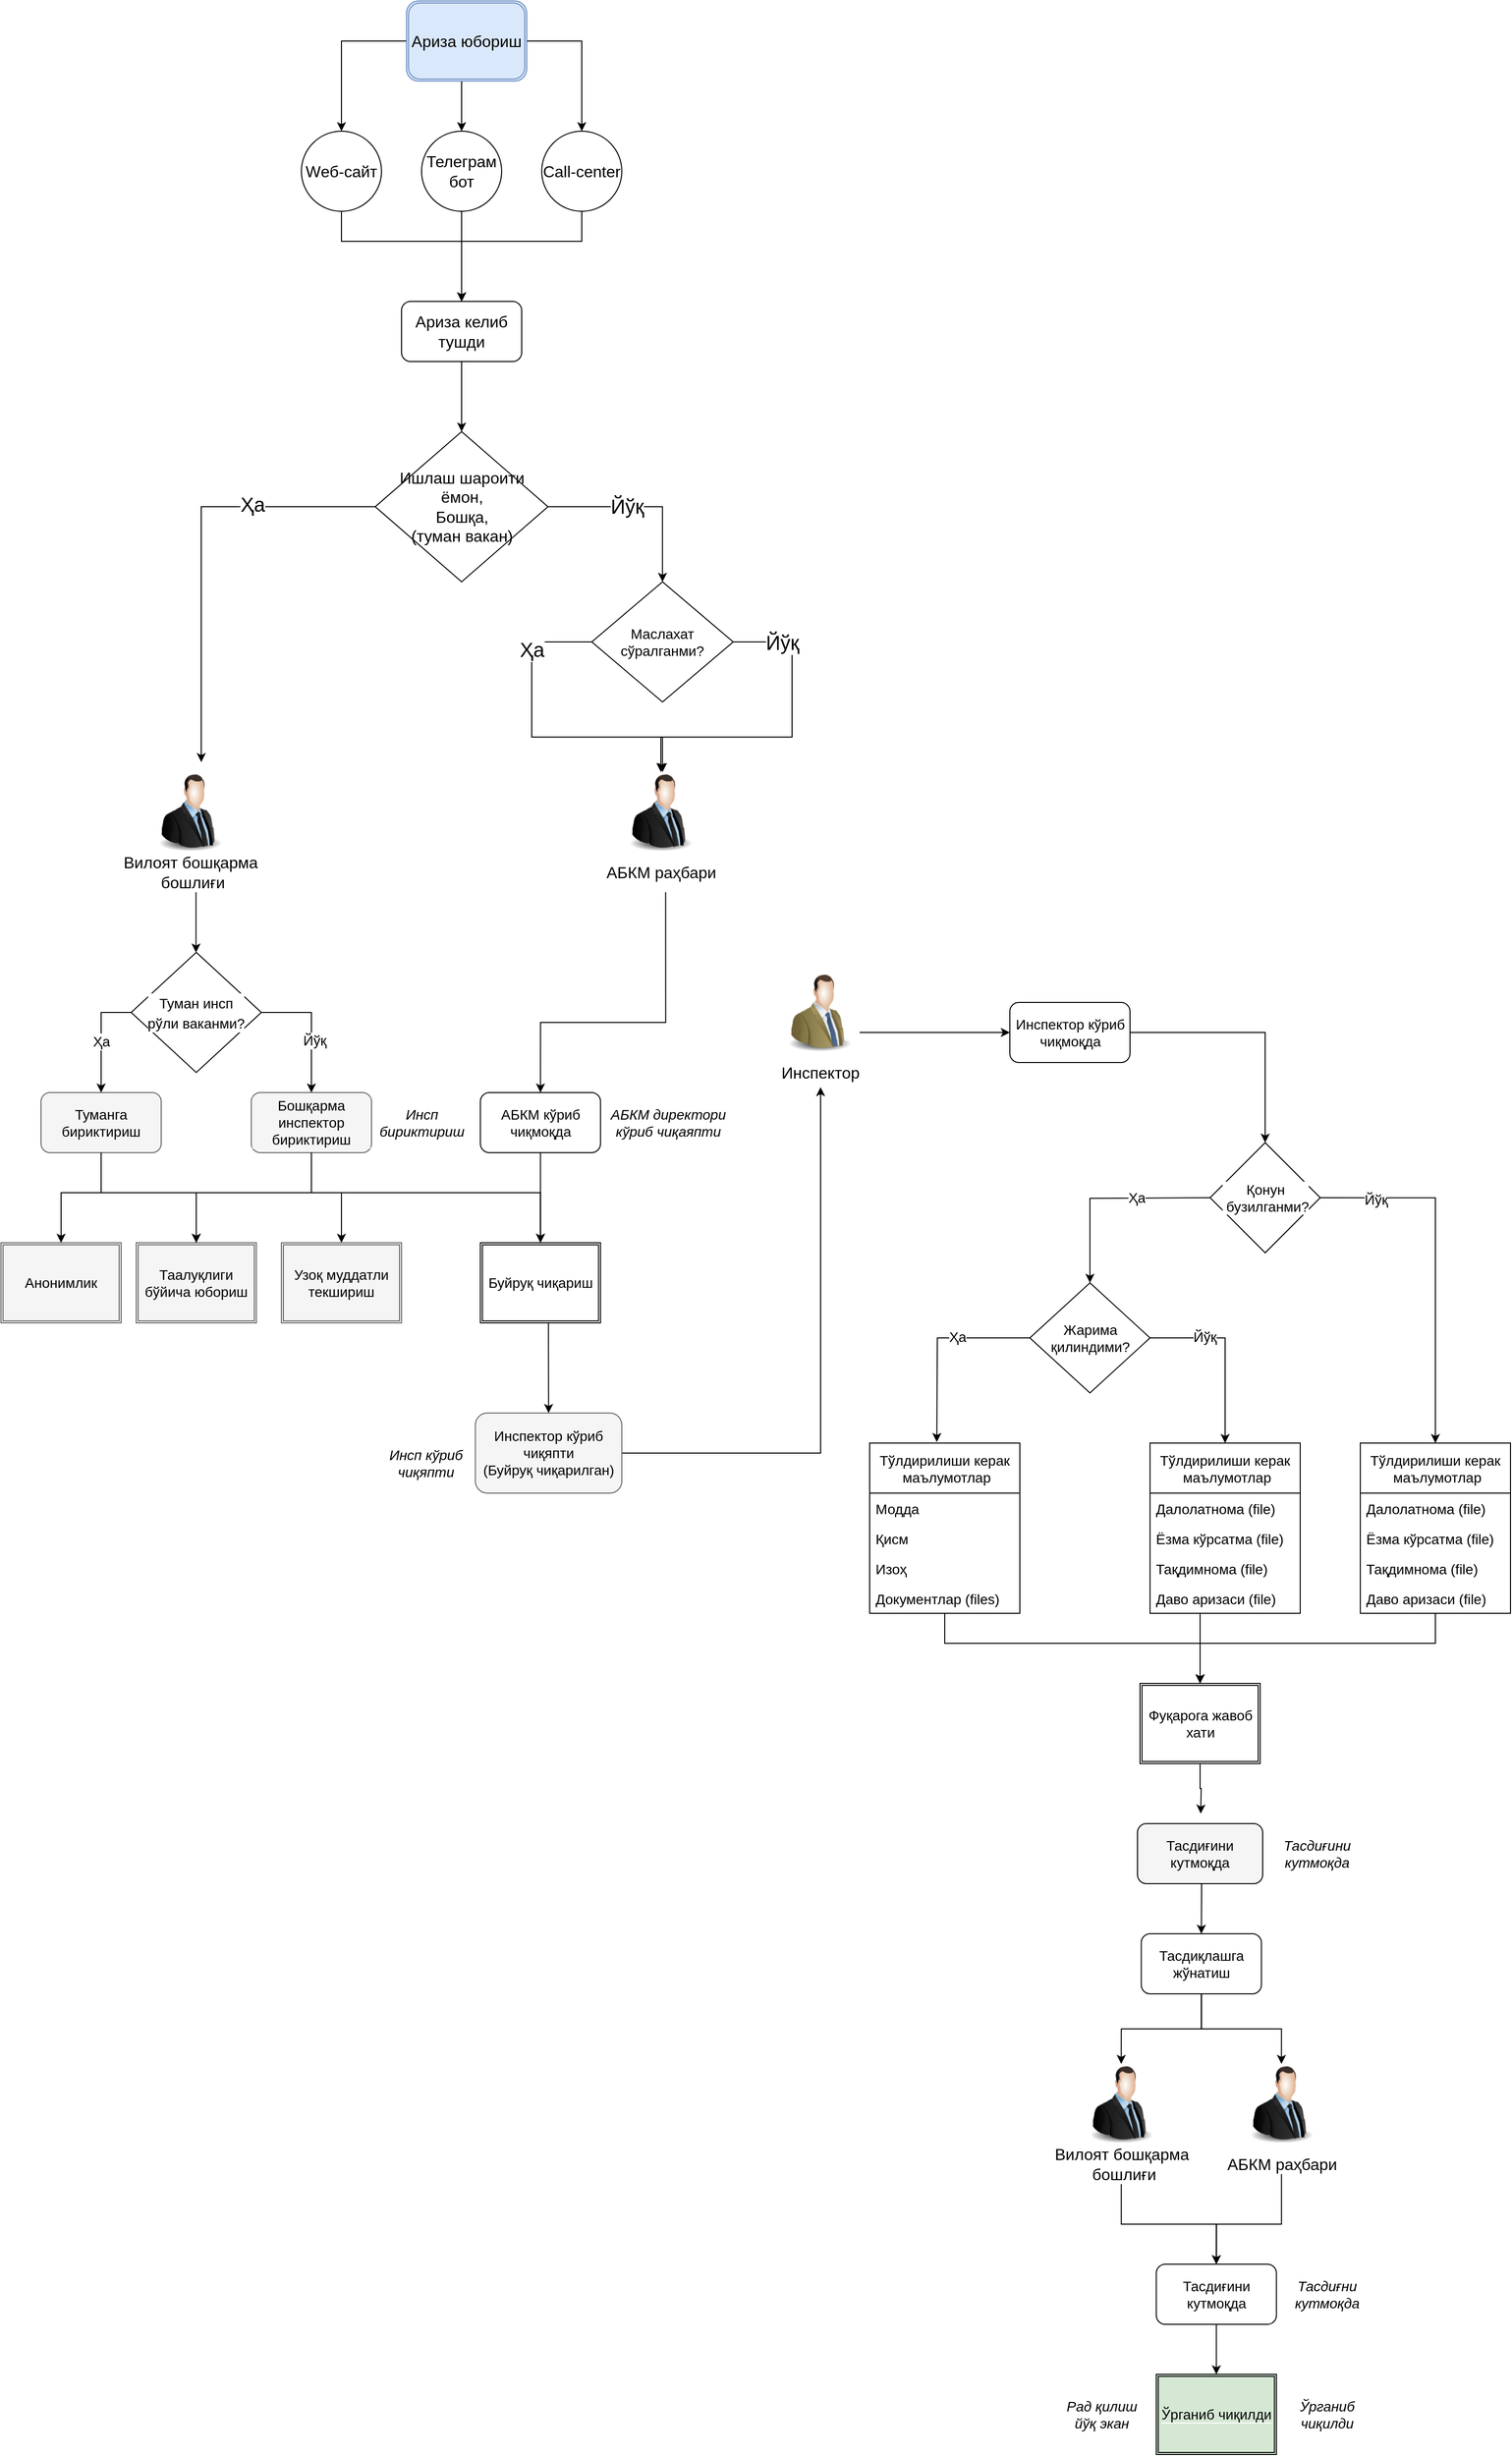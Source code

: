 <mxfile version="15.6.8" type="github">
  <diagram id="inNNHL4jC_mw0NiZv7Ve" name="Page-1">
    <mxGraphModel dx="2035" dy="1770" grid="1" gridSize="10" guides="1" tooltips="1" connect="1" arrows="1" fold="1" page="1" pageScale="1" pageWidth="850" pageHeight="1100" math="0" shadow="0">
      <root>
        <mxCell id="0" />
        <mxCell id="1" parent="0" />
        <mxCell id="tCPC2FqYTnkMphjOXLfU-107" style="edgeStyle=orthogonalEdgeStyle;rounded=0;orthogonalLoop=1;jettySize=auto;html=1;entryX=0.5;entryY=0;entryDx=0;entryDy=0;labelBackgroundColor=default;fontSize=14;fontColor=default;strokeColor=default;fillColor=default;" parent="1" source="mBkj3tF8xL0pVeo7LYhA-1" target="mBkj3tF8xL0pVeo7LYhA-4" edge="1">
          <mxGeometry relative="1" as="geometry" />
        </mxCell>
        <mxCell id="tCPC2FqYTnkMphjOXLfU-108" style="edgeStyle=orthogonalEdgeStyle;rounded=0;orthogonalLoop=1;jettySize=auto;html=1;entryX=0.5;entryY=0;entryDx=0;entryDy=0;labelBackgroundColor=default;fontSize=14;fontColor=default;strokeColor=default;fillColor=default;" parent="1" source="mBkj3tF8xL0pVeo7LYhA-1" target="mBkj3tF8xL0pVeo7LYhA-2" edge="1">
          <mxGeometry relative="1" as="geometry" />
        </mxCell>
        <mxCell id="tCPC2FqYTnkMphjOXLfU-109" style="edgeStyle=orthogonalEdgeStyle;rounded=0;orthogonalLoop=1;jettySize=auto;html=1;entryX=0.5;entryY=0;entryDx=0;entryDy=0;labelBackgroundColor=default;fontSize=14;fontColor=default;strokeColor=default;fillColor=default;" parent="1" source="mBkj3tF8xL0pVeo7LYhA-1" target="mBkj3tF8xL0pVeo7LYhA-3" edge="1">
          <mxGeometry relative="1" as="geometry">
            <Array as="points">
              <mxPoint x="360" y="20" />
              <mxPoint x="360" y="20" />
            </Array>
          </mxGeometry>
        </mxCell>
        <mxCell id="mBkj3tF8xL0pVeo7LYhA-1" value="&lt;font style=&quot;font-size: 16px&quot;&gt;Aриза юбориш&lt;/font&gt;" style="shape=ext;double=1;rounded=1;whiteSpace=wrap;html=1;fillColor=#dae8fc;strokeColor=#6c8ebf;fontColor=default;" parent="1" vertex="1">
          <mxGeometry x="305" y="-20" width="120" height="80" as="geometry" />
        </mxCell>
        <mxCell id="tCPC2FqYTnkMphjOXLfU-102" style="edgeStyle=orthogonalEdgeStyle;rounded=0;orthogonalLoop=1;jettySize=auto;html=1;entryX=0.5;entryY=0;entryDx=0;entryDy=0;labelBackgroundColor=default;fontSize=14;fontColor=default;strokeColor=default;fillColor=default;" parent="1" source="mBkj3tF8xL0pVeo7LYhA-2" target="mBkj3tF8xL0pVeo7LYhA-5" edge="1">
          <mxGeometry relative="1" as="geometry">
            <Array as="points">
              <mxPoint x="480" y="220" />
              <mxPoint x="360" y="220" />
            </Array>
          </mxGeometry>
        </mxCell>
        <mxCell id="mBkj3tF8xL0pVeo7LYhA-2" value="Call-center" style="ellipse;whiteSpace=wrap;html=1;aspect=fixed;fontSize=16;fontColor=default;strokeColor=default;fillColor=default;" parent="1" vertex="1">
          <mxGeometry x="440" y="110" width="80" height="80" as="geometry" />
        </mxCell>
        <mxCell id="tCPC2FqYTnkMphjOXLfU-104" style="edgeStyle=orthogonalEdgeStyle;rounded=0;orthogonalLoop=1;jettySize=auto;html=1;entryX=0.5;entryY=0;entryDx=0;entryDy=0;labelBackgroundColor=default;fontSize=14;fontColor=default;strokeColor=default;fillColor=default;" parent="1" source="mBkj3tF8xL0pVeo7LYhA-3" target="mBkj3tF8xL0pVeo7LYhA-5" edge="1">
          <mxGeometry relative="1" as="geometry" />
        </mxCell>
        <mxCell id="mBkj3tF8xL0pVeo7LYhA-3" value="Телеграм бот" style="ellipse;whiteSpace=wrap;html=1;aspect=fixed;fontSize=16;fontColor=default;strokeColor=default;fillColor=default;" parent="1" vertex="1">
          <mxGeometry x="320" y="110" width="80" height="80" as="geometry" />
        </mxCell>
        <mxCell id="tCPC2FqYTnkMphjOXLfU-105" style="edgeStyle=orthogonalEdgeStyle;rounded=0;orthogonalLoop=1;jettySize=auto;html=1;entryX=0.5;entryY=0;entryDx=0;entryDy=0;labelBackgroundColor=default;fontSize=14;fontColor=default;strokeColor=default;fillColor=default;" parent="1" source="mBkj3tF8xL0pVeo7LYhA-4" target="mBkj3tF8xL0pVeo7LYhA-5" edge="1">
          <mxGeometry relative="1" as="geometry">
            <Array as="points">
              <mxPoint x="240" y="220" />
              <mxPoint x="360" y="220" />
            </Array>
          </mxGeometry>
        </mxCell>
        <mxCell id="mBkj3tF8xL0pVeo7LYhA-4" value="Wеб-сайт" style="ellipse;whiteSpace=wrap;html=1;aspect=fixed;fontSize=16;fontColor=default;strokeColor=default;fillColor=default;" parent="1" vertex="1">
          <mxGeometry x="200" y="110" width="80" height="80" as="geometry" />
        </mxCell>
        <mxCell id="tCPC2FqYTnkMphjOXLfU-100" style="edgeStyle=orthogonalEdgeStyle;rounded=0;orthogonalLoop=1;jettySize=auto;html=1;entryX=0.5;entryY=0;entryDx=0;entryDy=0;labelBackgroundColor=default;fontSize=14;fontColor=default;strokeColor=default;fillColor=default;" parent="1" source="mBkj3tF8xL0pVeo7LYhA-5" target="mBkj3tF8xL0pVeo7LYhA-6" edge="1">
          <mxGeometry relative="1" as="geometry" />
        </mxCell>
        <mxCell id="mBkj3tF8xL0pVeo7LYhA-5" value="Aриза келиб тушди" style="rounded=1;whiteSpace=wrap;html=1;fontSize=16;fontColor=default;strokeColor=default;fillColor=default;" parent="1" vertex="1">
          <mxGeometry x="300" y="280" width="120" height="60" as="geometry" />
        </mxCell>
        <mxCell id="tCPC2FqYTnkMphjOXLfU-247" style="edgeStyle=orthogonalEdgeStyle;rounded=0;orthogonalLoop=1;jettySize=auto;html=1;entryX=0.5;entryY=0;entryDx=0;entryDy=0;labelBackgroundColor=default;fontSize=20;fontColor=default;strokeColor=default;fillColor=default;" parent="1" source="mBkj3tF8xL0pVeo7LYhA-6" target="tCPC2FqYTnkMphjOXLfU-246" edge="1">
          <mxGeometry relative="1" as="geometry" />
        </mxCell>
        <mxCell id="tCPC2FqYTnkMphjOXLfU-252" value="Йўқ" style="edgeLabel;html=1;align=center;verticalAlign=middle;resizable=0;points=[];fontSize=20;fontColor=default;" parent="tCPC2FqYTnkMphjOXLfU-247" vertex="1" connectable="0">
          <mxGeometry x="-0.171" y="1" relative="1" as="geometry">
            <mxPoint as="offset" />
          </mxGeometry>
        </mxCell>
        <mxCell id="tCPC2FqYTnkMphjOXLfU-250" style="edgeStyle=orthogonalEdgeStyle;rounded=0;orthogonalLoop=1;jettySize=auto;html=1;labelBackgroundColor=default;fontSize=20;fontColor=default;strokeColor=default;fillColor=default;" parent="1" source="mBkj3tF8xL0pVeo7LYhA-6" edge="1">
          <mxGeometry relative="1" as="geometry">
            <mxPoint x="100" y="740" as="targetPoint" />
            <Array as="points">
              <mxPoint x="100" y="485" />
              <mxPoint x="100" y="730" />
            </Array>
          </mxGeometry>
        </mxCell>
        <mxCell id="tCPC2FqYTnkMphjOXLfU-251" value="Ҳа" style="edgeLabel;html=1;align=center;verticalAlign=middle;resizable=0;points=[];fontSize=20;fontColor=default;" parent="tCPC2FqYTnkMphjOXLfU-250" vertex="1" connectable="0">
          <mxGeometry x="-0.432" y="-3" relative="1" as="geometry">
            <mxPoint x="-1" as="offset" />
          </mxGeometry>
        </mxCell>
        <mxCell id="mBkj3tF8xL0pVeo7LYhA-6" value="&lt;div&gt;Ишлаш шароити&lt;/div&gt;&lt;div&gt;ёмон,&lt;/div&gt;&lt;div&gt;Бошқа,&lt;/div&gt;&lt;div&gt;(туман вакан)&lt;/div&gt;" style="rhombus;whiteSpace=wrap;html=1;fontSize=16;fontColor=default;strokeColor=default;fillColor=default;" parent="1" vertex="1">
          <mxGeometry x="273.75" y="410" width="172.5" height="150" as="geometry" />
        </mxCell>
        <mxCell id="mBkj3tF8xL0pVeo7LYhA-26" value="" style="group;fontColor=default;" parent="1" vertex="1" connectable="0">
          <mxGeometry x="13.75" y="750" width="150" height="120" as="geometry" />
        </mxCell>
        <mxCell id="mBkj3tF8xL0pVeo7LYhA-7" value="" style="image;html=1;image=img/lib/clip_art/people/Suit_Man_128x128.png;fontSize=16;fontColor=default;strokeColor=default;fillColor=default;labelBackgroundColor=default;" parent="mBkj3tF8xL0pVeo7LYhA-26" vertex="1">
          <mxGeometry x="35" width="80" height="80" as="geometry" />
        </mxCell>
        <mxCell id="mBkj3tF8xL0pVeo7LYhA-8" value="&lt;div&gt;Вилоят бошқарма&lt;/div&gt;&lt;div&gt;&amp;nbsp;бошлиғи&lt;/div&gt;" style="text;html=1;align=center;verticalAlign=middle;resizable=0;points=[];autosize=1;strokeColor=none;fillColor=none;fontSize=16;fontColor=default;labelBackgroundColor=default;" parent="mBkj3tF8xL0pVeo7LYhA-26" vertex="1">
          <mxGeometry y="80" width="150" height="40" as="geometry" />
        </mxCell>
        <mxCell id="tCPC2FqYTnkMphjOXLfU-115" value="" style="group;fontColor=default;" parent="1" vertex="1" connectable="0">
          <mxGeometry x="498.75" y="750" width="125" height="110" as="geometry" />
        </mxCell>
        <mxCell id="mBkj3tF8xL0pVeo7LYhA-59" value="" style="image;html=1;image=img/lib/clip_art/people/Suit_Man_128x128.png;fontSize=16;fontColor=default;strokeColor=default;fillColor=default;labelBackgroundColor=default;" parent="tCPC2FqYTnkMphjOXLfU-115" vertex="1">
          <mxGeometry x="20" width="80" height="80" as="geometry" />
        </mxCell>
        <mxCell id="mBkj3tF8xL0pVeo7LYhA-60" value="AБКМ раҳбари" style="text;html=1;align=center;verticalAlign=middle;resizable=0;points=[];autosize=1;strokeColor=none;fillColor=none;fontSize=16;fontColor=default;labelBackgroundColor=default;" parent="tCPC2FqYTnkMphjOXLfU-115" vertex="1">
          <mxGeometry x="-5" y="90" width="130" height="20" as="geometry" />
        </mxCell>
        <mxCell id="tCPC2FqYTnkMphjOXLfU-116" style="edgeStyle=orthogonalEdgeStyle;rounded=0;orthogonalLoop=1;jettySize=auto;html=1;entryX=0.5;entryY=0;entryDx=0;entryDy=0;labelBackgroundColor=default;fontSize=14;fontColor=default;strokeColor=default;fillColor=default;" parent="1" target="tCPC2FqYTnkMphjOXLfU-113" edge="1">
          <mxGeometry relative="1" as="geometry">
            <mxPoint x="563.75" y="870" as="sourcePoint" />
            <Array as="points">
              <mxPoint x="563.75" y="1000" />
              <mxPoint x="438.75" y="1000" />
            </Array>
          </mxGeometry>
        </mxCell>
        <mxCell id="mBkj3tF8xL0pVeo7LYhA-37" value="&lt;div&gt;&lt;span style=&quot;font-size: 14px&quot;&gt;Туман инсп&lt;/span&gt;&lt;/div&gt;&lt;div&gt;&lt;span style=&quot;font-size: 14px&quot;&gt;рўли ваканми?&lt;/span&gt;&lt;/div&gt;" style="rhombus;whiteSpace=wrap;html=1;labelBackgroundColor=default;fontSize=16;fontColor=default;strokeColor=default;fillColor=default;" parent="1" vertex="1">
          <mxGeometry x="30" y="930" width="130" height="120" as="geometry" />
        </mxCell>
        <mxCell id="mBkj3tF8xL0pVeo7LYhA-41" value="Бошқарма инспектор бириктириш" style="rounded=1;whiteSpace=wrap;html=1;labelBackgroundColor=#F5F5F5;fontSize=14;fontColor=default;strokeColor=#666666;fillColor=#F5F5F5;" parent="1" vertex="1">
          <mxGeometry x="150" y="1070" width="120" height="60" as="geometry" />
        </mxCell>
        <mxCell id="mBkj3tF8xL0pVeo7LYhA-44" style="edgeStyle=orthogonalEdgeStyle;rounded=0;orthogonalLoop=1;jettySize=auto;html=1;entryX=0.5;entryY=0;entryDx=0;entryDy=0;labelBackgroundColor=default;fontSize=14;fontColor=default;strokeColor=default;" parent="1" source="mBkj3tF8xL0pVeo7LYhA-37" target="mBkj3tF8xL0pVeo7LYhA-41" edge="1">
          <mxGeometry x="-100" y="750" as="geometry">
            <Array as="points">
              <mxPoint x="210" y="990" />
            </Array>
          </mxGeometry>
        </mxCell>
        <mxCell id="mBkj3tF8xL0pVeo7LYhA-47" value="Йўқ" style="edgeLabel;html=1;align=center;verticalAlign=middle;resizable=0;points=[];fontSize=14;fontColor=default;labelBackgroundColor=default;" parent="mBkj3tF8xL0pVeo7LYhA-44" vertex="1" connectable="0">
          <mxGeometry x="0.192" y="3" relative="1" as="geometry">
            <mxPoint as="offset" />
          </mxGeometry>
        </mxCell>
        <mxCell id="mBkj3tF8xL0pVeo7LYhA-42" value="Туманга бириктириш" style="rounded=1;whiteSpace=wrap;html=1;labelBackgroundColor=#F5F5F5;fontSize=14;fontColor=default;strokeColor=#666666;fillColor=#F5F5F5;" parent="1" vertex="1">
          <mxGeometry x="-60" y="1070" width="120" height="60" as="geometry" />
        </mxCell>
        <mxCell id="mBkj3tF8xL0pVeo7LYhA-43" style="edgeStyle=orthogonalEdgeStyle;rounded=0;orthogonalLoop=1;jettySize=auto;html=1;entryX=0.5;entryY=0;entryDx=0;entryDy=0;labelBackgroundColor=default;fontSize=14;fontColor=default;strokeColor=default;" parent="1" source="mBkj3tF8xL0pVeo7LYhA-37" target="mBkj3tF8xL0pVeo7LYhA-42" edge="1">
          <mxGeometry x="-100" y="750" as="geometry">
            <Array as="points">
              <mxPoint y="990" />
            </Array>
          </mxGeometry>
        </mxCell>
        <mxCell id="mBkj3tF8xL0pVeo7LYhA-45" value="Ҳа" style="edgeLabel;html=1;align=center;verticalAlign=middle;resizable=0;points=[];fontSize=14;fontColor=default;labelBackgroundColor=default;" parent="mBkj3tF8xL0pVeo7LYhA-43" vertex="1" connectable="0">
          <mxGeometry x="0.061" relative="1" as="geometry">
            <mxPoint as="offset" />
          </mxGeometry>
        </mxCell>
        <mxCell id="mBkj3tF8xL0pVeo7LYhA-54" value="&lt;font style=&quot;font-size: 14px;&quot;&gt;Таалуқлиги бўйича юбориш&lt;/font&gt;" style="shape=ext;double=1;rounded=0;whiteSpace=wrap;html=1;labelBackgroundColor=#F5F5F5;fontSize=12;fontColor=default;strokeColor=#666666;fillColor=#F5F5F5;" parent="1" vertex="1">
          <mxGeometry x="35" y="1220" width="120" height="80" as="geometry" />
        </mxCell>
        <mxCell id="mBkj3tF8xL0pVeo7LYhA-56" style="edgeStyle=orthogonalEdgeStyle;rounded=0;orthogonalLoop=1;jettySize=auto;html=1;entryX=0.5;entryY=0;entryDx=0;entryDy=0;labelBackgroundColor=default;fontSize=14;fontColor=default;strokeColor=default;" parent="1" source="mBkj3tF8xL0pVeo7LYhA-41" target="mBkj3tF8xL0pVeo7LYhA-54" edge="1">
          <mxGeometry x="-100" y="750" as="geometry">
            <Array as="points">
              <mxPoint x="210" y="1170" />
              <mxPoint x="95" y="1170" />
            </Array>
          </mxGeometry>
        </mxCell>
        <mxCell id="mBkj3tF8xL0pVeo7LYhA-55" style="edgeStyle=orthogonalEdgeStyle;rounded=0;orthogonalLoop=1;jettySize=auto;html=1;entryX=0.5;entryY=0;entryDx=0;entryDy=0;labelBackgroundColor=default;fontSize=14;fontColor=default;strokeColor=default;" parent="1" source="mBkj3tF8xL0pVeo7LYhA-42" target="mBkj3tF8xL0pVeo7LYhA-54" edge="1">
          <mxGeometry x="-100" y="750" as="geometry">
            <Array as="points">
              <mxPoint y="1170" />
              <mxPoint x="95" y="1170" />
            </Array>
          </mxGeometry>
        </mxCell>
        <mxCell id="mBkj3tF8xL0pVeo7LYhA-69" value="&lt;font style=&quot;font-size: 14px;&quot;&gt;Узоқ муддатли текшириш&lt;/font&gt;" style="shape=ext;double=1;rounded=0;whiteSpace=wrap;html=1;labelBackgroundColor=#F5F5F5;fontSize=12;fontColor=default;strokeColor=#666666;fillColor=#F5F5F5;" parent="1" vertex="1">
          <mxGeometry x="180" y="1220" width="120" height="80" as="geometry" />
        </mxCell>
        <mxCell id="mBkj3tF8xL0pVeo7LYhA-72" style="edgeStyle=orthogonalEdgeStyle;rounded=0;orthogonalLoop=1;jettySize=auto;html=1;entryX=0.5;entryY=0;entryDx=0;entryDy=0;labelBackgroundColor=default;fontSize=14;fontColor=default;strokeColor=default;" parent="1" source="mBkj3tF8xL0pVeo7LYhA-41" target="mBkj3tF8xL0pVeo7LYhA-69" edge="1">
          <mxGeometry x="-100" y="750" as="geometry">
            <Array as="points">
              <mxPoint x="210" y="1170" />
              <mxPoint x="240" y="1170" />
            </Array>
          </mxGeometry>
        </mxCell>
        <mxCell id="mBkj3tF8xL0pVeo7LYhA-70" value="&lt;font style=&quot;font-size: 14px&quot;&gt;Aнонимлик&lt;/font&gt;" style="shape=ext;double=1;rounded=0;whiteSpace=wrap;html=1;labelBackgroundColor=#F5F5F5;fontSize=12;fontColor=default;strokeColor=#666666;fillColor=#F5F5F5;" parent="1" vertex="1">
          <mxGeometry x="-100" y="1220" width="120" height="80" as="geometry" />
        </mxCell>
        <mxCell id="mBkj3tF8xL0pVeo7LYhA-71" style="edgeStyle=orthogonalEdgeStyle;rounded=0;orthogonalLoop=1;jettySize=auto;html=1;entryX=0.5;entryY=0;entryDx=0;entryDy=0;labelBackgroundColor=default;fontSize=14;fontColor=default;strokeColor=default;" parent="1" source="mBkj3tF8xL0pVeo7LYhA-42" target="mBkj3tF8xL0pVeo7LYhA-70" edge="1">
          <mxGeometry x="-100" y="750" as="geometry">
            <Array as="points">
              <mxPoint y="1170" />
              <mxPoint x="-40" y="1170" />
            </Array>
          </mxGeometry>
        </mxCell>
        <mxCell id="tCPC2FqYTnkMphjOXLfU-235" style="edgeStyle=orthogonalEdgeStyle;rounded=0;orthogonalLoop=1;jettySize=auto;html=1;entryX=0.5;entryY=0;entryDx=0;entryDy=0;labelBackgroundColor=default;fontSize=16;fontColor=default;strokeColor=default;fillColor=default;" parent="1" source="tCPC2FqYTnkMphjOXLfU-1" target="tCPC2FqYTnkMphjOXLfU-197" edge="1">
          <mxGeometry relative="1" as="geometry">
            <Array as="points">
              <mxPoint x="446.75" y="1320" />
              <mxPoint x="446.75" y="1320" />
            </Array>
          </mxGeometry>
        </mxCell>
        <mxCell id="tCPC2FqYTnkMphjOXLfU-1" value="&lt;font style=&quot;font-size: 14px&quot;&gt;Буйруқ чиқариш&lt;/font&gt;" style="shape=ext;double=1;rounded=0;whiteSpace=wrap;html=1;labelBackgroundColor=default;fontSize=12;strokeColor=default;fillColor=default;fontColor=default;" parent="1" vertex="1">
          <mxGeometry x="378.75" y="1220" width="120" height="80" as="geometry" />
        </mxCell>
        <mxCell id="tCPC2FqYTnkMphjOXLfU-4" style="edgeStyle=orthogonalEdgeStyle;rounded=0;orthogonalLoop=1;jettySize=auto;html=1;labelBackgroundColor=default;fontColor=default;strokeColor=default;" parent="1" source="mBkj3tF8xL0pVeo7LYhA-41" target="tCPC2FqYTnkMphjOXLfU-1" edge="1">
          <mxGeometry x="-100" y="750" as="geometry">
            <Array as="points">
              <mxPoint x="209.75" y="1170" />
              <mxPoint x="438.75" y="1170" />
            </Array>
          </mxGeometry>
        </mxCell>
        <mxCell id="tCPC2FqYTnkMphjOXLfU-49" style="edgeStyle=orthogonalEdgeStyle;rounded=0;orthogonalLoop=1;jettySize=auto;html=1;entryX=0.5;entryY=0;entryDx=0;entryDy=0;labelBackgroundColor=default;fontSize=14;fontColor=default;strokeColor=default;" parent="1" target="tCPC2FqYTnkMphjOXLfU-77" edge="1">
          <mxGeometry x="117.5" y="950" as="geometry">
            <mxPoint x="1217.441" y="1175.059" as="sourcePoint" />
            <mxPoint x="1291.5" y="1418" as="targetPoint" />
            <Array as="points">
              <mxPoint x="1332.5" y="1175" />
            </Array>
          </mxGeometry>
        </mxCell>
        <mxCell id="tCPC2FqYTnkMphjOXLfU-76" value="Йўқ" style="edgeLabel;html=1;align=center;verticalAlign=middle;resizable=0;points=[];fontSize=14;fontColor=default;labelBackgroundColor=default;" parent="tCPC2FqYTnkMphjOXLfU-49" vertex="1" connectable="0">
          <mxGeometry x="-0.691" y="-2" relative="1" as="geometry">
            <mxPoint as="offset" />
          </mxGeometry>
        </mxCell>
        <mxCell id="tCPC2FqYTnkMphjOXLfU-58" style="edgeStyle=orthogonalEdgeStyle;rounded=0;orthogonalLoop=1;jettySize=auto;html=1;entryX=0.5;entryY=0;entryDx=0;entryDy=0;labelBackgroundColor=default;fontSize=14;fontColor=default;strokeColor=default;" parent="1" target="tCPC2FqYTnkMphjOXLfU-57" edge="1">
          <mxGeometry x="117.5" y="950" as="geometry">
            <mxPoint x="1107.559" y="1175.059" as="sourcePoint" />
          </mxGeometry>
        </mxCell>
        <mxCell id="tCPC2FqYTnkMphjOXLfU-59" value="Ҳа" style="edgeLabel;html=1;align=center;verticalAlign=middle;resizable=0;points=[];fontSize=14;fontColor=default;labelBackgroundColor=default;" parent="tCPC2FqYTnkMphjOXLfU-58" vertex="1" connectable="0">
          <mxGeometry x="-0.278" y="-1" relative="1" as="geometry">
            <mxPoint as="offset" />
          </mxGeometry>
        </mxCell>
        <mxCell id="tCPC2FqYTnkMphjOXLfU-13" value="Тасдиқлашга жўнатиш" style="rounded=1;whiteSpace=wrap;html=1;labelBackgroundColor=default;fontSize=14;fontColor=default;strokeColor=default;fillColor=default;" parent="1" vertex="1">
          <mxGeometry x="1038.75" y="1910" width="120" height="60" as="geometry" />
        </mxCell>
        <mxCell id="tCPC2FqYTnkMphjOXLfU-34" style="edgeStyle=orthogonalEdgeStyle;rounded=0;orthogonalLoop=1;jettySize=auto;html=1;entryX=0.5;entryY=0;entryDx=0;entryDy=0;labelBackgroundColor=default;fontSize=14;fontColor=default;strokeColor=default;" parent="1" source="tCPC2FqYTnkMphjOXLfU-31" edge="1">
          <mxGeometry x="113.75" y="950" as="geometry">
            <mxPoint x="1113.75" y="2240" as="targetPoint" />
            <Array as="points">
              <mxPoint x="1178.75" y="2200" />
              <mxPoint x="1113.75" y="2200" />
            </Array>
          </mxGeometry>
        </mxCell>
        <mxCell id="tCPC2FqYTnkMphjOXLfU-35" style="edgeStyle=orthogonalEdgeStyle;rounded=0;orthogonalLoop=1;jettySize=auto;html=1;entryX=0.5;entryY=0;entryDx=0;entryDy=0;labelBackgroundColor=default;fontSize=14;fontColor=default;strokeColor=default;" parent="1" source="tCPC2FqYTnkMphjOXLfU-28" edge="1">
          <mxGeometry x="113.75" y="950" as="geometry">
            <mxPoint x="1113.75" y="2240" as="targetPoint" />
            <Array as="points">
              <mxPoint x="1018.75" y="2200" />
              <mxPoint x="1113.75" y="2200" />
            </Array>
          </mxGeometry>
        </mxCell>
        <mxCell id="tCPC2FqYTnkMphjOXLfU-36" value="&lt;font style=&quot;font-size: 14px ; background-color: rgb(213 , 232 , 212)&quot;&gt;Ўрганиб чиқилди&lt;/font&gt;" style="shape=ext;double=1;rounded=0;whiteSpace=wrap;html=1;labelBackgroundColor=default;fontSize=12;strokeColor=default;fillColor=#D5E8D4;fontColor=default;" parent="1" vertex="1">
          <mxGeometry x="1053.75" y="2350" width="120" height="80" as="geometry" />
        </mxCell>
        <mxCell id="tCPC2FqYTnkMphjOXLfU-39" style="edgeStyle=orthogonalEdgeStyle;rounded=0;orthogonalLoop=1;jettySize=auto;html=1;labelBackgroundColor=default;fontSize=14;fontColor=default;strokeColor=default;" parent="1" source="tCPC2FqYTnkMphjOXLfU-37" target="tCPC2FqYTnkMphjOXLfU-36" edge="1">
          <mxGeometry x="113.75" y="950" as="geometry" />
        </mxCell>
        <mxCell id="tCPC2FqYTnkMphjOXLfU-37" value="&lt;span style=&quot;font-family: &amp;#34;helvetica&amp;#34; ; font-size: 14px ; font-style: normal ; font-weight: 400 ; letter-spacing: normal ; text-align: center ; text-indent: 0px ; text-transform: none ; word-spacing: 0px ; display: inline ; float: none&quot;&gt;Тасдиғини кутмоқда&lt;/span&gt;" style="rounded=1;whiteSpace=wrap;html=1;labelBackgroundColor=default;fontSize=14;fontColor=default;strokeColor=default;fillColor=default;" parent="1" vertex="1">
          <mxGeometry x="1053.75" y="2240" width="120" height="60" as="geometry" />
        </mxCell>
        <mxCell id="tCPC2FqYTnkMphjOXLfU-57" value="&lt;div&gt;Жарима&lt;/div&gt;&lt;div&gt;қилиндими?&lt;/div&gt;" style="rhombus;whiteSpace=wrap;html=1;labelBackgroundColor=default;fontSize=14;fontColor=default;strokeColor=default;fillColor=default;" parent="1" vertex="1">
          <mxGeometry x="927.5" y="1260" width="120" height="110" as="geometry" />
        </mxCell>
        <mxCell id="tCPC2FqYTnkMphjOXLfU-60" value="Тўлдирилиши керак&#xa; маълумотлар" style="swimlane;fontStyle=0;childLayout=stackLayout;horizontal=1;startSize=50;horizontalStack=0;resizeParent=1;resizeParentMax=0;resizeLast=0;collapsible=1;marginBottom=0;labelBackgroundColor=default;fontSize=14;fontColor=default;strokeColor=default;fillColor=default;" parent="1" vertex="1">
          <mxGeometry x="767.5" y="1420" width="150" height="170" as="geometry" />
        </mxCell>
        <mxCell id="tCPC2FqYTnkMphjOXLfU-61" value="Модда" style="text;strokeColor=none;fillColor=none;align=left;verticalAlign=middle;spacingLeft=4;spacingRight=4;overflow=hidden;points=[[0,0.5],[1,0.5]];portConstraint=eastwest;rotatable=0;labelBackgroundColor=default;fontSize=14;fontColor=default;" parent="tCPC2FqYTnkMphjOXLfU-60" vertex="1">
          <mxGeometry y="50" width="150" height="30" as="geometry" />
        </mxCell>
        <mxCell id="tCPC2FqYTnkMphjOXLfU-62" value="Қисм" style="text;strokeColor=none;fillColor=none;align=left;verticalAlign=middle;spacingLeft=4;spacingRight=4;overflow=hidden;points=[[0,0.5],[1,0.5]];portConstraint=eastwest;rotatable=0;labelBackgroundColor=default;fontSize=14;fontColor=default;" parent="tCPC2FqYTnkMphjOXLfU-60" vertex="1">
          <mxGeometry y="80" width="150" height="30" as="geometry" />
        </mxCell>
        <mxCell id="tCPC2FqYTnkMphjOXLfU-63" value="Изоҳ" style="text;strokeColor=none;fillColor=none;align=left;verticalAlign=middle;spacingLeft=4;spacingRight=4;overflow=hidden;points=[[0,0.5],[1,0.5]];portConstraint=eastwest;rotatable=0;labelBackgroundColor=default;fontSize=14;fontColor=default;" parent="tCPC2FqYTnkMphjOXLfU-60" vertex="1">
          <mxGeometry y="110" width="150" height="30" as="geometry" />
        </mxCell>
        <mxCell id="tCPC2FqYTnkMphjOXLfU-65" value="Документлар (files)" style="text;strokeColor=none;fillColor=none;align=left;verticalAlign=middle;spacingLeft=4;spacingRight=4;overflow=hidden;points=[[0,0.5],[1,0.5]];portConstraint=eastwest;rotatable=0;labelBackgroundColor=default;fontSize=14;fontColor=default;" parent="tCPC2FqYTnkMphjOXLfU-60" vertex="1">
          <mxGeometry y="140" width="150" height="30" as="geometry" />
        </mxCell>
        <mxCell id="tCPC2FqYTnkMphjOXLfU-67" style="edgeStyle=orthogonalEdgeStyle;rounded=0;orthogonalLoop=1;jettySize=auto;html=1;entryX=0.447;entryY=-0.006;entryDx=0;entryDy=0;entryPerimeter=0;labelBackgroundColor=default;fontSize=14;fontColor=default;strokeColor=default;" parent="1" source="tCPC2FqYTnkMphjOXLfU-57" edge="1">
          <mxGeometry x="117.5" y="950" as="geometry">
            <mxPoint x="834.55" y="1418.98" as="targetPoint" />
          </mxGeometry>
        </mxCell>
        <mxCell id="tCPC2FqYTnkMphjOXLfU-68" value="Ҳа" style="edgeLabel;html=1;align=center;verticalAlign=middle;resizable=0;points=[];fontSize=14;fontColor=default;labelBackgroundColor=default;" parent="tCPC2FqYTnkMphjOXLfU-67" vertex="1" connectable="0">
          <mxGeometry x="-0.258" y="-1" relative="1" as="geometry">
            <mxPoint as="offset" />
          </mxGeometry>
        </mxCell>
        <mxCell id="tCPC2FqYTnkMphjOXLfU-69" value="Тўлдирилиши керак&#xa; маълумотлар" style="swimlane;fontStyle=0;childLayout=stackLayout;horizontal=1;startSize=50;horizontalStack=0;resizeParent=1;resizeParentMax=0;resizeLast=0;collapsible=1;marginBottom=0;labelBackgroundColor=default;fontSize=14;fontColor=default;strokeColor=default;fillColor=default;" parent="1" vertex="1">
          <mxGeometry x="1047.5" y="1420" width="150" height="170" as="geometry" />
        </mxCell>
        <mxCell id="tCPC2FqYTnkMphjOXLfU-70" value="Далолатнома (file)" style="text;strokeColor=none;fillColor=none;align=left;verticalAlign=middle;spacingLeft=4;spacingRight=4;overflow=hidden;points=[[0,0.5],[1,0.5]];portConstraint=eastwest;rotatable=0;labelBackgroundColor=default;fontSize=14;fontColor=default;" parent="tCPC2FqYTnkMphjOXLfU-69" vertex="1">
          <mxGeometry y="50" width="150" height="30" as="geometry" />
        </mxCell>
        <mxCell id="tCPC2FqYTnkMphjOXLfU-71" value="Ёзма кўрсатма (file)" style="text;strokeColor=none;fillColor=none;align=left;verticalAlign=middle;spacingLeft=4;spacingRight=4;overflow=hidden;points=[[0,0.5],[1,0.5]];portConstraint=eastwest;rotatable=0;labelBackgroundColor=default;fontSize=14;fontColor=default;" parent="tCPC2FqYTnkMphjOXLfU-69" vertex="1">
          <mxGeometry y="80" width="150" height="30" as="geometry" />
        </mxCell>
        <mxCell id="tCPC2FqYTnkMphjOXLfU-72" value="Тақдимнома (file)" style="text;strokeColor=none;fillColor=none;align=left;verticalAlign=middle;spacingLeft=4;spacingRight=4;overflow=hidden;points=[[0,0.5],[1,0.5]];portConstraint=eastwest;rotatable=0;labelBackgroundColor=default;fontSize=14;fontColor=default;" parent="tCPC2FqYTnkMphjOXLfU-69" vertex="1">
          <mxGeometry y="110" width="150" height="30" as="geometry" />
        </mxCell>
        <mxCell id="tCPC2FqYTnkMphjOXLfU-73" value="Даво аризаси (file)" style="text;strokeColor=none;fillColor=none;align=left;verticalAlign=middle;spacingLeft=4;spacingRight=4;overflow=hidden;points=[[0,0.5],[1,0.5]];portConstraint=eastwest;rotatable=0;labelBackgroundColor=default;fontSize=14;fontColor=default;" parent="tCPC2FqYTnkMphjOXLfU-69" vertex="1">
          <mxGeometry y="140" width="150" height="30" as="geometry" />
        </mxCell>
        <mxCell id="tCPC2FqYTnkMphjOXLfU-74" style="edgeStyle=orthogonalEdgeStyle;rounded=0;orthogonalLoop=1;jettySize=auto;html=1;entryX=0.5;entryY=0;entryDx=0;entryDy=0;labelBackgroundColor=default;fontSize=14;fontColor=default;strokeColor=default;" parent="1" source="tCPC2FqYTnkMphjOXLfU-57" target="tCPC2FqYTnkMphjOXLfU-69" edge="1">
          <mxGeometry x="117.5" y="950" as="geometry">
            <Array as="points">
              <mxPoint x="1122.5" y="1315" />
            </Array>
          </mxGeometry>
        </mxCell>
        <mxCell id="tCPC2FqYTnkMphjOXLfU-75" value="Йўқ" style="edgeLabel;html=1;align=center;verticalAlign=middle;resizable=0;points=[];fontSize=14;fontColor=default;labelBackgroundColor=default;" parent="tCPC2FqYTnkMphjOXLfU-74" vertex="1" connectable="0">
          <mxGeometry x="-0.4" y="1" relative="1" as="geometry">
            <mxPoint as="offset" />
          </mxGeometry>
        </mxCell>
        <mxCell id="tCPC2FqYTnkMphjOXLfU-26" value="" style="group;fontColor=default;strokeColor=none;labelBackgroundColor=default;" parent="1" vertex="1" connectable="0">
          <mxGeometry x="943.75" y="2040" width="150" height="120" as="geometry" />
        </mxCell>
        <mxCell id="tCPC2FqYTnkMphjOXLfU-27" value="" style="image;html=1;image=img/lib/clip_art/people/Suit_Man_128x128.png;fontSize=16;fontColor=default;strokeColor=default;fillColor=default;labelBackgroundColor=default;" parent="tCPC2FqYTnkMphjOXLfU-26" vertex="1">
          <mxGeometry x="35" width="80" height="80" as="geometry" />
        </mxCell>
        <mxCell id="tCPC2FqYTnkMphjOXLfU-28" value="&lt;div&gt;Вилоят бошқарма&lt;/div&gt;&lt;div&gt;&amp;nbsp;бошлиғи&lt;/div&gt;" style="text;html=1;align=center;verticalAlign=middle;resizable=0;points=[];autosize=1;strokeColor=none;fillColor=none;fontSize=16;fontColor=default;labelBackgroundColor=default;" parent="tCPC2FqYTnkMphjOXLfU-26" vertex="1">
          <mxGeometry y="80" width="150" height="40" as="geometry" />
        </mxCell>
        <mxCell id="tCPC2FqYTnkMphjOXLfU-40" style="edgeStyle=orthogonalEdgeStyle;rounded=0;orthogonalLoop=1;jettySize=auto;html=1;entryX=0.5;entryY=0;entryDx=0;entryDy=0;labelBackgroundColor=default;fontSize=12;fontColor=default;strokeColor=default;" parent="1" source="tCPC2FqYTnkMphjOXLfU-13" target="tCPC2FqYTnkMphjOXLfU-27" edge="1">
          <mxGeometry x="113.75" y="950" as="geometry" />
        </mxCell>
        <mxCell id="tCPC2FqYTnkMphjOXLfU-29" value="" style="group;fontColor=default;strokeColor=none;labelBackgroundColor=default;" parent="1" vertex="1" connectable="0">
          <mxGeometry x="1103.75" y="2040" width="150" height="120" as="geometry" />
        </mxCell>
        <mxCell id="tCPC2FqYTnkMphjOXLfU-30" value="" style="image;html=1;image=img/lib/clip_art/people/Suit_Man_128x128.png;fontSize=16;fontColor=default;strokeColor=default;fillColor=default;labelBackgroundColor=default;" parent="tCPC2FqYTnkMphjOXLfU-29" vertex="1">
          <mxGeometry x="35" width="80" height="80" as="geometry" />
        </mxCell>
        <mxCell id="tCPC2FqYTnkMphjOXLfU-31" value="AБКМ раҳбари" style="text;html=1;align=center;verticalAlign=middle;resizable=0;points=[];autosize=1;strokeColor=none;fillColor=none;fontSize=16;fontColor=default;labelBackgroundColor=default;" parent="tCPC2FqYTnkMphjOXLfU-29" vertex="1">
          <mxGeometry x="10" y="90" width="130" height="20" as="geometry" />
        </mxCell>
        <mxCell id="tCPC2FqYTnkMphjOXLfU-41" style="edgeStyle=orthogonalEdgeStyle;rounded=0;orthogonalLoop=1;jettySize=auto;html=1;entryX=0.5;entryY=0;entryDx=0;entryDy=0;labelBackgroundColor=default;fontSize=12;fontColor=default;strokeColor=default;" parent="1" source="tCPC2FqYTnkMphjOXLfU-13" target="tCPC2FqYTnkMphjOXLfU-30" edge="1">
          <mxGeometry x="113.75" y="950" as="geometry" />
        </mxCell>
        <mxCell id="tCPC2FqYTnkMphjOXLfU-77" value="Тўлдирилиши керак&#xa; маълумотлар" style="swimlane;fontStyle=0;childLayout=stackLayout;horizontal=1;startSize=50;horizontalStack=0;resizeParent=1;resizeParentMax=0;resizeLast=0;collapsible=1;marginBottom=0;labelBackgroundColor=default;fontSize=14;fontColor=default;strokeColor=default;fillColor=default;" parent="1" vertex="1">
          <mxGeometry x="1257.5" y="1420" width="150" height="170" as="geometry" />
        </mxCell>
        <mxCell id="tCPC2FqYTnkMphjOXLfU-78" value="Далолатнома (file)" style="text;strokeColor=none;fillColor=none;align=left;verticalAlign=middle;spacingLeft=4;spacingRight=4;overflow=hidden;points=[[0,0.5],[1,0.5]];portConstraint=eastwest;rotatable=0;labelBackgroundColor=default;fontSize=14;fontColor=default;" parent="tCPC2FqYTnkMphjOXLfU-77" vertex="1">
          <mxGeometry y="50" width="150" height="30" as="geometry" />
        </mxCell>
        <mxCell id="tCPC2FqYTnkMphjOXLfU-79" value="Ёзма кўрсатма (file)" style="text;strokeColor=none;fillColor=none;align=left;verticalAlign=middle;spacingLeft=4;spacingRight=4;overflow=hidden;points=[[0,0.5],[1,0.5]];portConstraint=eastwest;rotatable=0;labelBackgroundColor=default;fontSize=14;fontColor=default;" parent="tCPC2FqYTnkMphjOXLfU-77" vertex="1">
          <mxGeometry y="80" width="150" height="30" as="geometry" />
        </mxCell>
        <mxCell id="tCPC2FqYTnkMphjOXLfU-80" value="Тақдимнома (file)" style="text;strokeColor=none;fillColor=none;align=left;verticalAlign=middle;spacingLeft=4;spacingRight=4;overflow=hidden;points=[[0,0.5],[1,0.5]];portConstraint=eastwest;rotatable=0;labelBackgroundColor=default;fontSize=14;fontColor=default;" parent="tCPC2FqYTnkMphjOXLfU-77" vertex="1">
          <mxGeometry y="110" width="150" height="30" as="geometry" />
        </mxCell>
        <mxCell id="tCPC2FqYTnkMphjOXLfU-81" value="Даво аризаси (file)" style="text;strokeColor=none;fillColor=none;align=left;verticalAlign=middle;spacingLeft=4;spacingRight=4;overflow=hidden;points=[[0,0.5],[1,0.5]];portConstraint=eastwest;rotatable=0;labelBackgroundColor=default;fontSize=14;fontColor=default;" parent="tCPC2FqYTnkMphjOXLfU-77" vertex="1">
          <mxGeometry y="140" width="150" height="30" as="geometry" />
        </mxCell>
        <mxCell id="tCPC2FqYTnkMphjOXLfU-227" style="edgeStyle=orthogonalEdgeStyle;rounded=0;orthogonalLoop=1;jettySize=auto;html=1;entryX=0.5;entryY=0;entryDx=0;entryDy=0;labelBackgroundColor=default;fontSize=16;fontColor=default;strokeColor=default;fillColor=default;" parent="1" source="tCPC2FqYTnkMphjOXLfU-84" edge="1">
          <mxGeometry relative="1" as="geometry">
            <mxPoint x="1098.125" y="1790" as="targetPoint" />
          </mxGeometry>
        </mxCell>
        <mxCell id="tCPC2FqYTnkMphjOXLfU-84" value="Фуқарога жавоб хати" style="shape=ext;double=1;rounded=0;whiteSpace=wrap;html=1;labelBackgroundColor=default;fontSize=14;fontColor=default;strokeColor=default;fillColor=default;" parent="1" vertex="1">
          <mxGeometry x="1037.5" y="1660" width="120" height="80" as="geometry" />
        </mxCell>
        <mxCell id="tCPC2FqYTnkMphjOXLfU-85" style="edgeStyle=orthogonalEdgeStyle;rounded=0;orthogonalLoop=1;jettySize=auto;html=1;labelBackgroundColor=default;fontSize=14;fontColor=default;strokeColor=default;fillColor=default;" parent="1" target="tCPC2FqYTnkMphjOXLfU-84" edge="1">
          <mxGeometry x="117.5" y="950" as="geometry">
            <mxPoint x="842.5" y="1590" as="sourcePoint" />
            <Array as="points">
              <mxPoint x="842.5" y="1620" />
              <mxPoint x="1097.5" y="1620" />
            </Array>
          </mxGeometry>
        </mxCell>
        <mxCell id="tCPC2FqYTnkMphjOXLfU-86" style="edgeStyle=orthogonalEdgeStyle;rounded=0;orthogonalLoop=1;jettySize=auto;html=1;labelBackgroundColor=default;fontSize=14;fontColor=default;strokeColor=default;fillColor=default;" parent="1" source="tCPC2FqYTnkMphjOXLfU-69" target="tCPC2FqYTnkMphjOXLfU-84" edge="1">
          <mxGeometry x="117.5" y="950" as="geometry">
            <Array as="points">
              <mxPoint x="1097.5" y="1610" />
              <mxPoint x="1097.5" y="1610" />
            </Array>
          </mxGeometry>
        </mxCell>
        <mxCell id="tCPC2FqYTnkMphjOXLfU-87" style="edgeStyle=orthogonalEdgeStyle;rounded=0;orthogonalLoop=1;jettySize=auto;html=1;entryX=0.5;entryY=0;entryDx=0;entryDy=0;labelBackgroundColor=default;fontSize=14;fontColor=default;strokeColor=default;fillColor=default;" parent="1" source="tCPC2FqYTnkMphjOXLfU-77" target="tCPC2FqYTnkMphjOXLfU-84" edge="1">
          <mxGeometry x="117.5" y="950" as="geometry">
            <Array as="points">
              <mxPoint x="1332.5" y="1620" />
              <mxPoint x="1097.5" y="1620" />
            </Array>
          </mxGeometry>
        </mxCell>
        <mxCell id="tCPC2FqYTnkMphjOXLfU-90" value="" style="group;fontColor=default;labelBackgroundColor=default;" parent="1" vertex="1" connectable="0">
          <mxGeometry x="667.5" y="950" width="100" height="120" as="geometry" />
        </mxCell>
        <mxCell id="tCPC2FqYTnkMphjOXLfU-91" value="" style="image;html=1;image=img/lib/clip_art/people/Suit_Man_Green_128x128.png;labelBackgroundColor=default;fontSize=16;fontColor=default;strokeColor=default;fillColor=default;" parent="tCPC2FqYTnkMphjOXLfU-90" vertex="1">
          <mxGeometry x="10" width="80" height="80" as="geometry" />
        </mxCell>
        <mxCell id="tCPC2FqYTnkMphjOXLfU-92" value="Инспектор" style="text;html=1;align=center;verticalAlign=middle;resizable=0;points=[];autosize=1;strokeColor=none;fillColor=none;fontSize=16;fontColor=default;labelBackgroundColor=default;" parent="tCPC2FqYTnkMphjOXLfU-90" vertex="1">
          <mxGeometry x="5" y="90" width="90" height="20" as="geometry" />
        </mxCell>
        <mxCell id="tCPC2FqYTnkMphjOXLfU-9" value="&lt;div&gt;&lt;span style=&quot;font-size: 14px&quot;&gt;Қонун&lt;/span&gt;&lt;/div&gt;&lt;div&gt;&lt;span style=&quot;font-size: 14px&quot;&gt;&amp;nbsp;бузилганми?&lt;/span&gt;&lt;/div&gt;" style="rhombus;whiteSpace=wrap;html=1;labelBackgroundColor=default;fontColor=default;strokeColor=default;fillColor=default;" parent="1" vertex="1">
          <mxGeometry x="1107.5" y="1120" width="110" height="110" as="geometry" />
        </mxCell>
        <mxCell id="tCPC2FqYTnkMphjOXLfU-226" style="edgeStyle=orthogonalEdgeStyle;rounded=0;orthogonalLoop=1;jettySize=auto;html=1;entryX=0.5;entryY=0;entryDx=0;entryDy=0;labelBackgroundColor=default;fontSize=16;fontColor=default;strokeColor=default;fillColor=default;" parent="1" source="tCPC2FqYTnkMphjOXLfU-184" target="tCPC2FqYTnkMphjOXLfU-13" edge="1">
          <mxGeometry relative="1" as="geometry">
            <Array as="points">
              <mxPoint x="1099" y="1870" />
              <mxPoint x="1099" y="1870" />
            </Array>
          </mxGeometry>
        </mxCell>
        <mxCell id="tCPC2FqYTnkMphjOXLfU-184" value="Тасдиғини кутмоқда" style="rounded=1;whiteSpace=wrap;html=1;labelBackgroundColor=#F5F5F5;fontSize=14;fontColor=default;strokeColor=default;fillColor=#f5f5f5;" parent="1" vertex="1">
          <mxGeometry x="1035" y="1800" width="125" height="60" as="geometry" />
        </mxCell>
        <mxCell id="tCPC2FqYTnkMphjOXLfU-192" style="edgeStyle=orthogonalEdgeStyle;rounded=0;orthogonalLoop=1;jettySize=auto;html=1;entryX=0.5;entryY=0;entryDx=0;entryDy=0;labelBackgroundColor=default;fontSize=14;fontColor=default;strokeColor=default;fillColor=default;" parent="1" source="tCPC2FqYTnkMphjOXLfU-190" target="tCPC2FqYTnkMphjOXLfU-9" edge="1">
          <mxGeometry x="-6.25" y="900" as="geometry" />
        </mxCell>
        <mxCell id="tCPC2FqYTnkMphjOXLfU-190" value="Инспектор кўриб чиқмоқда" style="rounded=1;whiteSpace=wrap;html=1;labelBackgroundColor=default;fontSize=14;fontColor=default;strokeColor=default;fillColor=default;" parent="1" vertex="1">
          <mxGeometry x="907.5" y="980" width="120" height="60" as="geometry" />
        </mxCell>
        <mxCell id="tCPC2FqYTnkMphjOXLfU-191" style="edgeStyle=orthogonalEdgeStyle;rounded=0;orthogonalLoop=1;jettySize=auto;html=1;exitX=0.5;exitY=1;exitDx=0;exitDy=0;labelBackgroundColor=default;fontSize=14;fontColor=default;strokeColor=default;fillColor=default;" parent="1" source="tCPC2FqYTnkMphjOXLfU-190" target="tCPC2FqYTnkMphjOXLfU-190" edge="1">
          <mxGeometry x="-6.25" y="900" as="geometry" />
        </mxCell>
        <mxCell id="tCPC2FqYTnkMphjOXLfU-195" style="edgeStyle=orthogonalEdgeStyle;rounded=0;orthogonalLoop=1;jettySize=auto;html=1;entryX=0.5;entryY=0;entryDx=0;entryDy=0;labelBackgroundColor=default;fontSize=14;fontColor=default;strokeColor=default;fillColor=default;" parent="1" source="tCPC2FqYTnkMphjOXLfU-113" target="tCPC2FqYTnkMphjOXLfU-1" edge="1">
          <mxGeometry relative="1" as="geometry" />
        </mxCell>
        <mxCell id="tCPC2FqYTnkMphjOXLfU-113" value="AБКМ кўриб чиқмоқда" style="rounded=1;whiteSpace=wrap;html=1;labelBackgroundColor=default;fontSize=14;fontColor=default;strokeColor=default;fillColor=default;" parent="1" vertex="1">
          <mxGeometry x="378.75" y="1070" width="120" height="60" as="geometry" />
        </mxCell>
        <mxCell id="tCPC2FqYTnkMphjOXLfU-194" style="edgeStyle=orthogonalEdgeStyle;rounded=0;orthogonalLoop=1;jettySize=auto;html=1;labelBackgroundColor=default;fontSize=14;fontColor=default;strokeColor=default;fillColor=default;" parent="1" source="mBkj3tF8xL0pVeo7LYhA-8" target="mBkj3tF8xL0pVeo7LYhA-37" edge="1">
          <mxGeometry relative="1" as="geometry">
            <Array as="points">
              <mxPoint x="94.75" y="880" />
              <mxPoint x="94.75" y="880" />
            </Array>
          </mxGeometry>
        </mxCell>
        <mxCell id="tCPC2FqYTnkMphjOXLfU-199" style="edgeStyle=orthogonalEdgeStyle;rounded=0;orthogonalLoop=1;jettySize=auto;html=1;entryX=0.511;entryY=1.229;entryDx=0;entryDy=0;entryPerimeter=0;labelBackgroundColor=default;fontSize=14;fontColor=default;strokeColor=default;fillColor=default;" parent="1" source="tCPC2FqYTnkMphjOXLfU-197" target="tCPC2FqYTnkMphjOXLfU-92" edge="1">
          <mxGeometry relative="1" as="geometry">
            <Array as="points">
              <mxPoint x="718.75" y="1430" />
            </Array>
          </mxGeometry>
        </mxCell>
        <mxCell id="tCPC2FqYTnkMphjOXLfU-197" value="&lt;div&gt;Инспектор кўриб чиқяпти&lt;/div&gt;&lt;div&gt;(Буйруқ чиқарилган)&lt;/div&gt;" style="rounded=1;whiteSpace=wrap;html=1;labelBackgroundColor=#F5F5F5;fontSize=14;fontColor=default;strokeColor=#666666;fillColor=#F5F5F5;" parent="1" vertex="1">
          <mxGeometry x="373.75" y="1390" width="146.25" height="80" as="geometry" />
        </mxCell>
        <mxCell id="tCPC2FqYTnkMphjOXLfU-200" style="edgeStyle=orthogonalEdgeStyle;rounded=0;orthogonalLoop=1;jettySize=auto;html=1;labelBackgroundColor=default;fontSize=14;fontColor=default;strokeColor=default;fillColor=default;" parent="1" source="tCPC2FqYTnkMphjOXLfU-91" target="tCPC2FqYTnkMphjOXLfU-190" edge="1">
          <mxGeometry relative="1" as="geometry">
            <Array as="points">
              <mxPoint x="803.75" y="1010" />
              <mxPoint x="803.75" y="1010" />
            </Array>
          </mxGeometry>
        </mxCell>
        <mxCell id="tCPC2FqYTnkMphjOXLfU-202" value="&lt;div&gt;&lt;i&gt;Рад қилиш&lt;/i&gt;&lt;/div&gt;&lt;div&gt;&lt;i&gt;йўқ экан&lt;/i&gt;&lt;/div&gt;" style="text;html=1;align=center;verticalAlign=middle;resizable=0;points=[];autosize=1;strokeColor=none;fillColor=default;fontSize=14;fontColor=default;labelBackgroundColor=default;" parent="1" vertex="1">
          <mxGeometry x="953.75" y="2370" width="90" height="40" as="geometry" />
        </mxCell>
        <mxCell id="tCPC2FqYTnkMphjOXLfU-228" value="&lt;div&gt;&lt;i&gt;AБКМ директори&lt;/i&gt;&lt;/div&gt;&lt;div&gt;&lt;i&gt;кўриб чиқаяпти&lt;/i&gt;&lt;/div&gt;" style="text;html=1;align=center;verticalAlign=middle;resizable=0;points=[];autosize=1;strokeColor=none;fillColor=default;fontSize=14;fontColor=default;labelBackgroundColor=default;" parent="1" vertex="1">
          <mxGeometry x="501.25" y="1080" width="130" height="40" as="geometry" />
        </mxCell>
        <mxCell id="tCPC2FqYTnkMphjOXLfU-229" value="&lt;div&gt;&lt;i&gt;Инсп&lt;/i&gt;&lt;/div&gt;&lt;div&gt;&lt;i&gt;бириктириш&lt;/i&gt;&lt;/div&gt;" style="text;html=1;align=center;verticalAlign=middle;resizable=0;points=[];autosize=1;strokeColor=none;fillColor=none;fontSize=14;fontColor=default;labelBackgroundColor=default;" parent="1" vertex="1">
          <mxGeometry x="270" y="1080" width="100" height="40" as="geometry" />
        </mxCell>
        <mxCell id="tCPC2FqYTnkMphjOXLfU-230" value="&lt;div&gt;&lt;i&gt;Инсп кўриб&lt;/i&gt;&lt;/div&gt;&lt;div&gt;&lt;i&gt;чиқяпти&lt;/i&gt;&lt;/div&gt;" style="text;html=1;align=center;verticalAlign=middle;resizable=0;points=[];autosize=1;strokeColor=none;fillColor=default;fontSize=14;fontColor=default;labelBackgroundColor=default;" parent="1" vertex="1">
          <mxGeometry x="278.75" y="1420" width="90" height="40" as="geometry" />
        </mxCell>
        <mxCell id="tCPC2FqYTnkMphjOXLfU-231" value="&lt;i&gt;Тасдиғини &lt;br&gt;кутмоқда&lt;/i&gt;" style="text;html=1;align=center;verticalAlign=middle;resizable=0;points=[];autosize=1;strokeColor=none;fillColor=default;fontSize=14;fontColor=default;labelBackgroundColor=default;" parent="1" vertex="1">
          <mxGeometry x="1173.75" y="1810" width="80" height="40" as="geometry" />
        </mxCell>
        <mxCell id="tCPC2FqYTnkMphjOXLfU-233" value="&lt;div&gt;&lt;i&gt;Тасдиғни&lt;/i&gt;&lt;/div&gt;&lt;div&gt;&lt;i&gt;кутмоқда&lt;/i&gt;&lt;/div&gt;" style="text;html=1;align=center;verticalAlign=middle;resizable=0;points=[];autosize=1;strokeColor=none;fillColor=default;fontSize=14;fontColor=default;labelBackgroundColor=default;" parent="1" vertex="1">
          <mxGeometry x="1183.75" y="2250" width="80" height="40" as="geometry" />
        </mxCell>
        <mxCell id="tCPC2FqYTnkMphjOXLfU-234" value="&lt;i&gt;Ўрганиб &lt;br&gt;чиқилди&lt;/i&gt;" style="text;html=1;align=center;verticalAlign=middle;resizable=0;points=[];autosize=1;strokeColor=none;fillColor=default;fontSize=14;fontColor=default;labelBackgroundColor=default;" parent="1" vertex="1">
          <mxGeometry x="1188.75" y="2370" width="70" height="40" as="geometry" />
        </mxCell>
        <mxCell id="tCPC2FqYTnkMphjOXLfU-253" style="edgeStyle=orthogonalEdgeStyle;rounded=0;orthogonalLoop=1;jettySize=auto;html=1;labelBackgroundColor=default;fontSize=20;fontColor=default;strokeColor=default;fillColor=default;" parent="1" source="tCPC2FqYTnkMphjOXLfU-246" edge="1">
          <mxGeometry relative="1" as="geometry">
            <mxPoint x="560.625" y="750" as="targetPoint" />
            <Array as="points">
              <mxPoint x="430" y="620" />
              <mxPoint x="430" y="715" />
              <mxPoint x="561" y="715" />
            </Array>
          </mxGeometry>
        </mxCell>
        <mxCell id="tCPC2FqYTnkMphjOXLfU-255" value="Ҳа" style="edgeLabel;html=1;align=center;verticalAlign=middle;resizable=0;points=[];fontSize=20;fontColor=default;" parent="tCPC2FqYTnkMphjOXLfU-253" vertex="1" connectable="0">
          <mxGeometry x="-0.584" relative="1" as="geometry">
            <mxPoint as="offset" />
          </mxGeometry>
        </mxCell>
        <mxCell id="tCPC2FqYTnkMphjOXLfU-254" style="edgeStyle=orthogonalEdgeStyle;rounded=0;orthogonalLoop=1;jettySize=auto;html=1;labelBackgroundColor=default;fontSize=20;fontColor=default;strokeColor=default;fillColor=default;" parent="1" source="tCPC2FqYTnkMphjOXLfU-246" target="mBkj3tF8xL0pVeo7LYhA-59" edge="1">
          <mxGeometry relative="1" as="geometry">
            <Array as="points">
              <mxPoint x="690" y="620" />
              <mxPoint x="690" y="715" />
              <mxPoint x="559" y="715" />
            </Array>
          </mxGeometry>
        </mxCell>
        <mxCell id="tCPC2FqYTnkMphjOXLfU-246" value="&lt;div&gt;Маслахат&lt;/div&gt;&lt;div&gt;сўралганми?&lt;/div&gt;" style="rhombus;whiteSpace=wrap;html=1;labelBackgroundColor=default;fontSize=14;fontColor=default;strokeColor=default;fillColor=default;" parent="1" vertex="1">
          <mxGeometry x="490" y="560" width="141.25" height="120" as="geometry" />
        </mxCell>
        <mxCell id="XyNqBiKXmvF9n_481dfT-4" value="Йўқ" style="edgeLabel;html=1;align=center;verticalAlign=middle;resizable=0;points=[];fontSize=20;fontColor=default;" vertex="1" connectable="0" parent="1">
          <mxGeometry x="680.003" y="620.0" as="geometry" />
        </mxCell>
      </root>
    </mxGraphModel>
  </diagram>
</mxfile>
